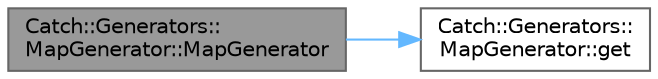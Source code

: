 digraph "Catch::Generators::MapGenerator::MapGenerator"
{
 // LATEX_PDF_SIZE
  bgcolor="transparent";
  edge [fontname=Helvetica,fontsize=10,labelfontname=Helvetica,labelfontsize=10];
  node [fontname=Helvetica,fontsize=10,shape=box,height=0.2,width=0.4];
  rankdir="LR";
  Node1 [id="Node000001",label="Catch::Generators::\lMapGenerator::MapGenerator",height=0.2,width=0.4,color="gray40", fillcolor="grey60", style="filled", fontcolor="black",tooltip=" "];
  Node1 -> Node2 [id="edge1_Node000001_Node000002",color="steelblue1",style="solid",tooltip=" "];
  Node2 [id="Node000002",label="Catch::Generators::\lMapGenerator::get",height=0.2,width=0.4,color="grey40", fillcolor="white", style="filled",URL="$class_catch_1_1_generators_1_1_map_generator.html#abd7ffdef7f7c8575331146c4a95141ad",tooltip=" "];
}

